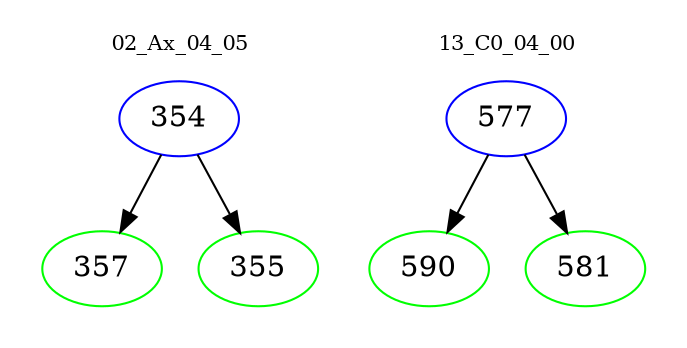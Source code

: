 digraph{
subgraph cluster_0 {
color = white
label = "02_Ax_04_05";
fontsize=10;
T0_354 [label="354", color="blue"]
T0_354 -> T0_357 [color="black"]
T0_357 [label="357", color="green"]
T0_354 -> T0_355 [color="black"]
T0_355 [label="355", color="green"]
}
subgraph cluster_1 {
color = white
label = "13_C0_04_00";
fontsize=10;
T1_577 [label="577", color="blue"]
T1_577 -> T1_590 [color="black"]
T1_590 [label="590", color="green"]
T1_577 -> T1_581 [color="black"]
T1_581 [label="581", color="green"]
}
}
